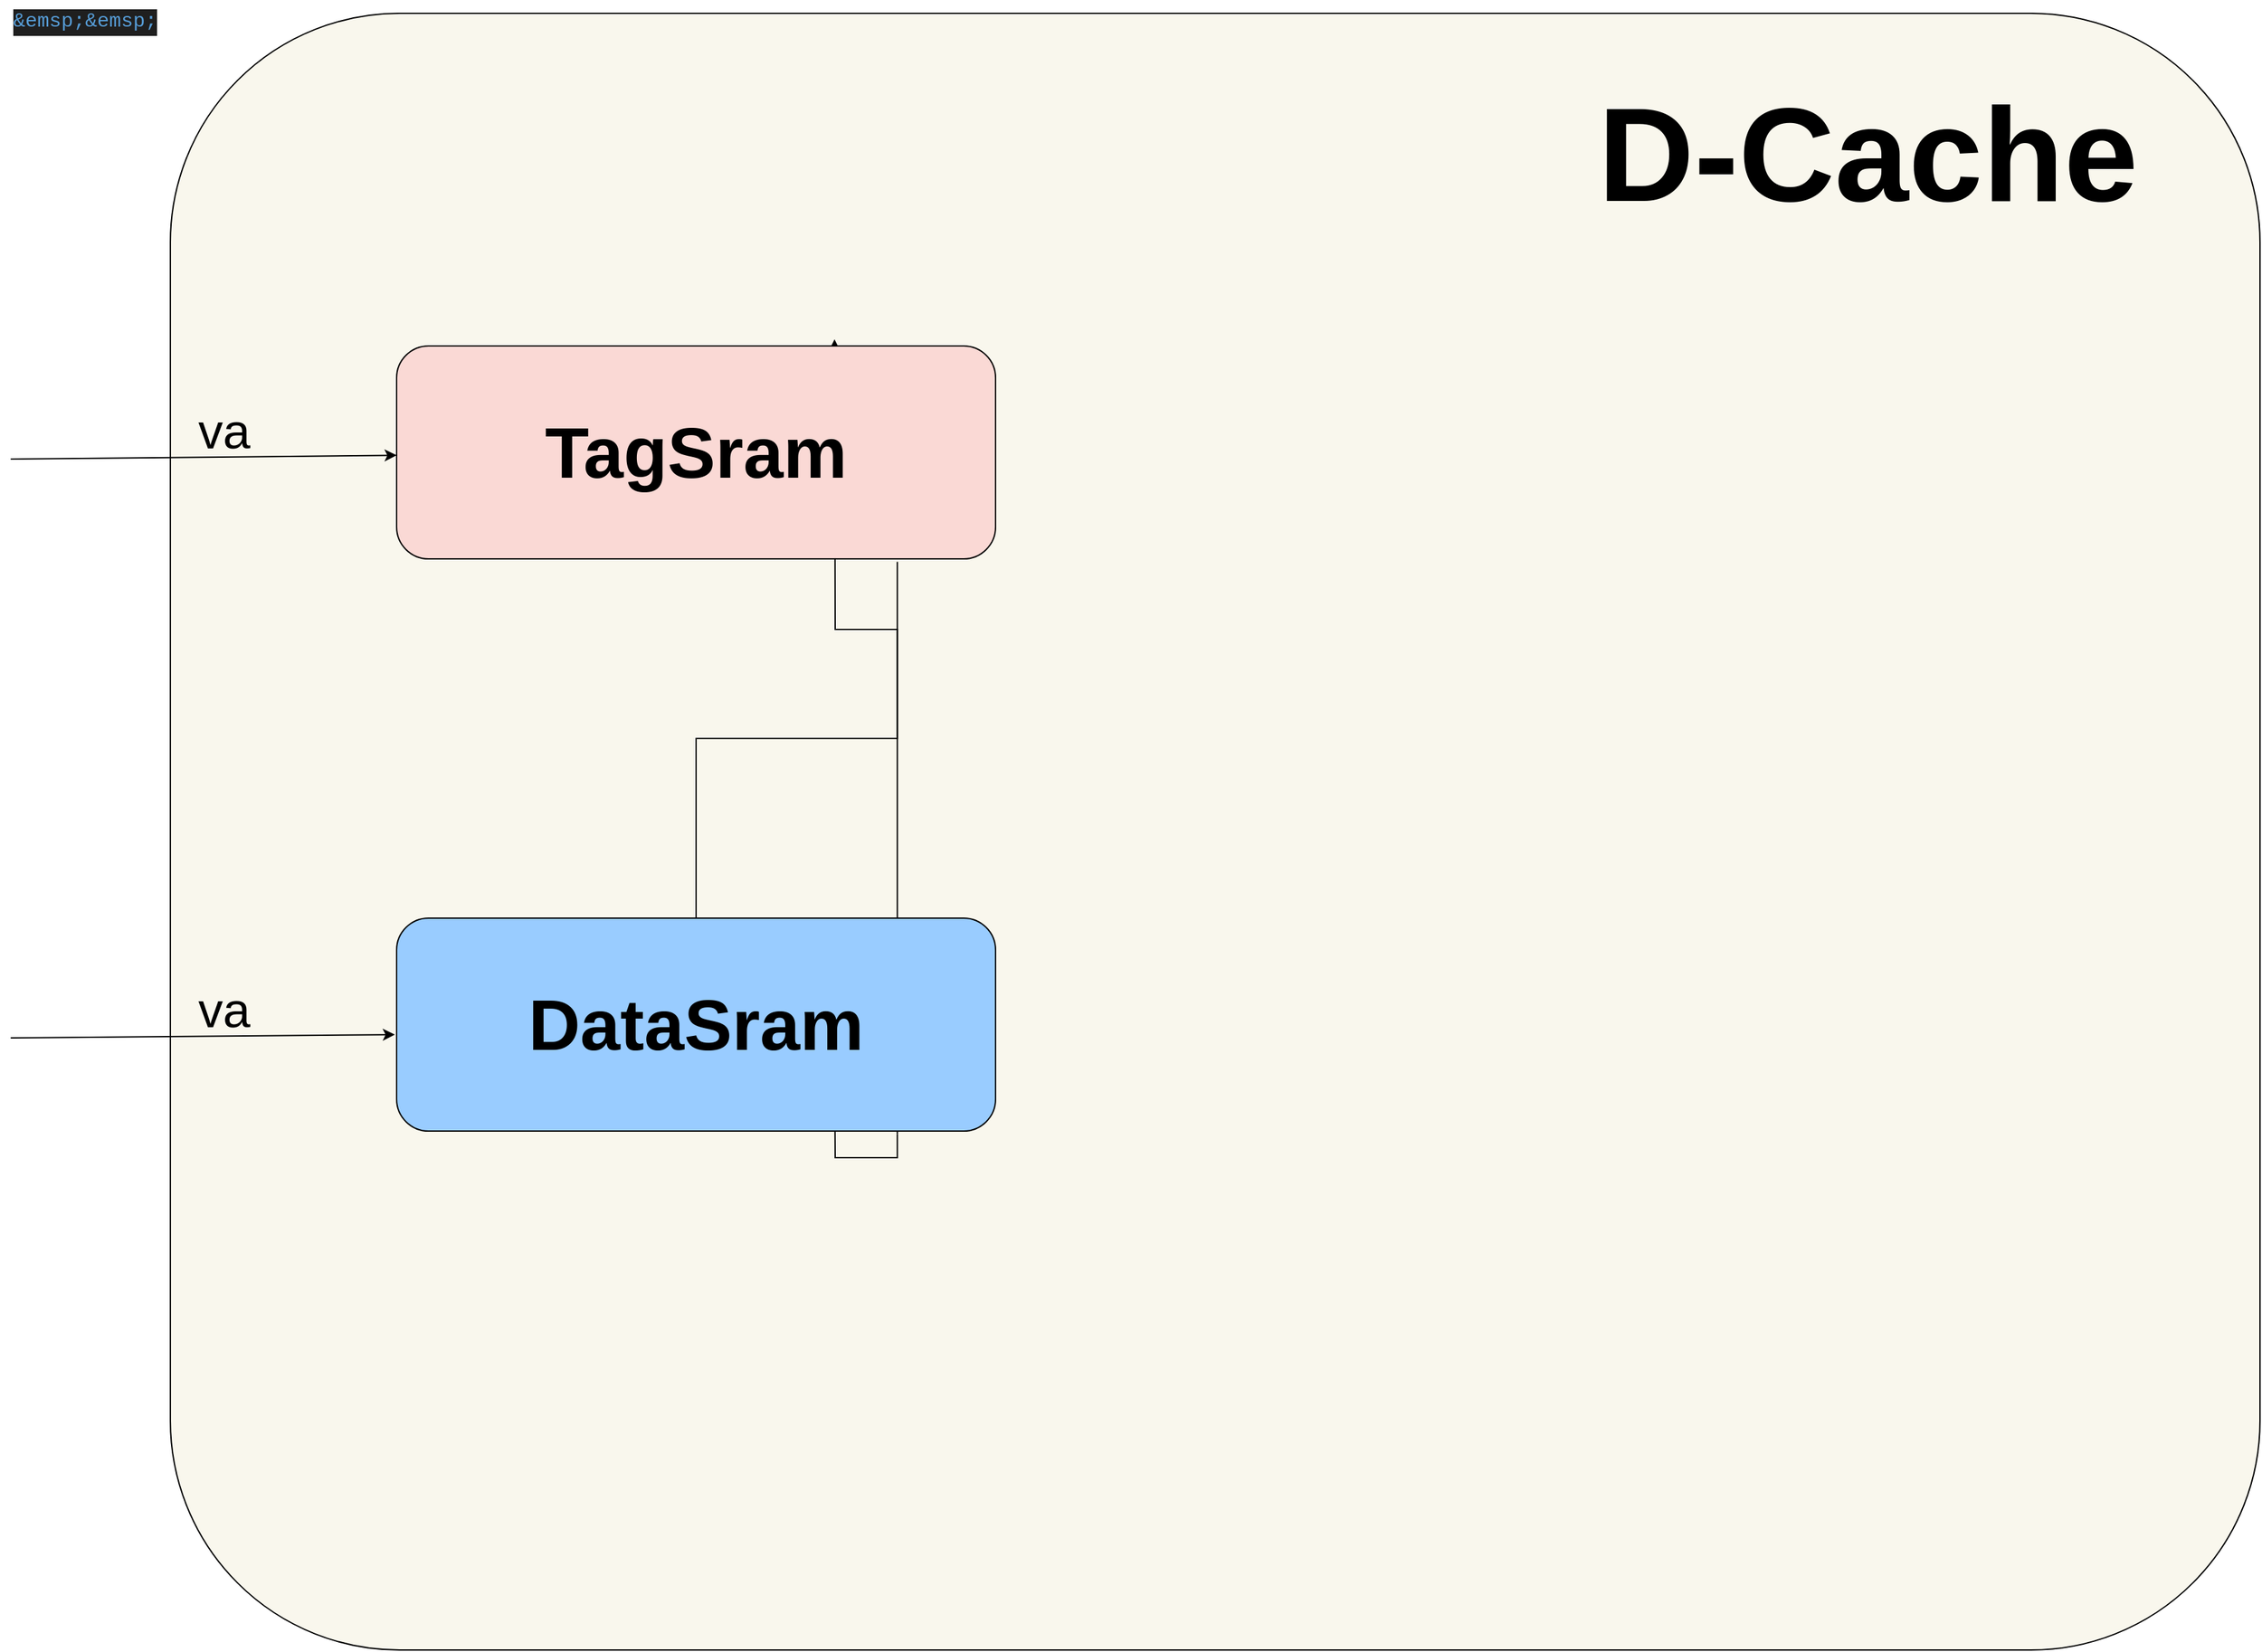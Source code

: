<mxfile>
    <diagram name="第 1 页" id="N6iN6V0hHzY832mEbOhE">
        <mxGraphModel dx="1735" dy="870" grid="1" gridSize="10" guides="1" tooltips="1" connect="0" arrows="1" fold="1" page="0" pageScale="1" pageWidth="827" pageHeight="1169" math="0" shadow="0">
            <root>
                <mxCell id="0"/>
                <mxCell id="1" parent="0"/>
                <mxCell id="pp8-QFKgKfyrIBCOwYfq-482" value="" style="rounded=1;whiteSpace=wrap;html=1;fillColor=#f9f7ed;strokeColor=#000000;fontStyle=4;arcSize=14;" parent="1" vertex="1">
                    <mxGeometry x="-980" y="-220" width="1570" height="1230" as="geometry"/>
                </mxCell>
                <mxCell id="pp8-QFKgKfyrIBCOwYfq-484" value="&lt;font size=&quot;1&quot; color=&quot;#000000&quot; style=&quot;&quot;&gt;&lt;b style=&quot;font-size: 100px;&quot;&gt;D-Cache&lt;/b&gt;&lt;/font&gt;" style="text;html=1;align=center;verticalAlign=middle;resizable=0;points=[];autosize=1;strokeColor=none;fillColor=none;fontSize=60;" parent="1" vertex="1">
                    <mxGeometry x="80" y="-180" width="430" height="130" as="geometry"/>
                </mxCell>
                <mxCell id="auRPPHbOvDZTyeZEAKgO-241" style="edgeStyle=orthogonalEdgeStyle;rounded=0;orthogonalLoop=1;jettySize=auto;html=1;exitX=0.836;exitY=1.014;exitDx=0;exitDy=0;exitPerimeter=0;startArrow=none;" parent="1" source="224" edge="1">
                    <mxGeometry relative="1" as="geometry">
                        <mxPoint x="-481" y="-7" as="sourcePoint"/>
                        <mxPoint x="-481" y="25" as="targetPoint"/>
                    </mxGeometry>
                </mxCell>
                <mxCell id="pp8-QFKgKfyrIBCOwYfq-14" value="&lt;b style=&quot;&quot;&gt;&lt;font style=&quot;font-size: 54px;&quot; color=&quot;#000000&quot;&gt;TagSram&lt;/font&gt;&lt;/b&gt;" style="rounded=1;whiteSpace=wrap;html=1;fillColor=#fad9d5;strokeColor=#000000;direction=east;flipV=0;fontSize=18;" parent="1" vertex="1">
                    <mxGeometry x="-810" y="30" width="450" height="160" as="geometry"/>
                </mxCell>
                <mxCell id="219" style="edgeStyle=orthogonalEdgeStyle;rounded=0;orthogonalLoop=1;jettySize=auto;html=1;exitX=0.836;exitY=1.014;exitDx=0;exitDy=0;exitPerimeter=0;startArrow=none;" parent="1" source="224" edge="1">
                    <mxGeometry relative="1" as="geometry">
                        <mxPoint x="-481" y="532" as="sourcePoint"/>
                        <mxPoint x="-481" y="564" as="targetPoint"/>
                    </mxGeometry>
                </mxCell>
                <mxCell id="227" value="&lt;font style=&quot;font-size: 37px;&quot;&gt;va&lt;/font&gt;" style="endArrow=classic;html=1;labelBackgroundColor=none;strokeColor=#000000;fontSize=30;fontColor=#000000;jumpSize=11;" parent="1" target="pp8-QFKgKfyrIBCOwYfq-14" edge="1">
                    <mxGeometry x="0.105" y="18" width="50" height="50" relative="1" as="geometry">
                        <mxPoint x="-1100" y="115" as="sourcePoint"/>
                        <mxPoint x="-630" y="300" as="targetPoint"/>
                        <mxPoint as="offset"/>
                    </mxGeometry>
                </mxCell>
                <mxCell id="229" value="&lt;font style=&quot;font-size: 37px;&quot;&gt;va&lt;/font&gt;" style="endArrow=classic;html=1;labelBackgroundColor=none;strokeColor=#000000;fontSize=30;fontColor=#000000;jumpSize=11;entryX=-0.003;entryY=0.547;entryDx=0;entryDy=0;entryPerimeter=0;" parent="1" edge="1" target="224">
                    <mxGeometry x="0.11" y="19" width="50" height="50" relative="1" as="geometry">
                        <mxPoint x="-1100" y="550" as="sourcePoint"/>
                        <mxPoint x="-810" y="550" as="targetPoint"/>
                        <Array as="points"/>
                        <mxPoint as="offset"/>
                    </mxGeometry>
                </mxCell>
                <mxCell id="240" value="&lt;div style=&quot;color: rgb(204, 204, 204); background-color: rgb(31, 31, 31); font-family: Consolas, &amp;quot;Courier New&amp;quot;, monospace; font-weight: normal; font-size: 15px; line-height: 20px;&quot;&gt;&lt;div&gt;&lt;span style=&quot;color: #569cd6;&quot;&gt;&amp;amp;emsp;&amp;amp;emsp;&lt;/span&gt;&lt;/div&gt;&lt;/div&gt;" style="text;whiteSpace=wrap;html=1;" parent="1" vertex="1">
                    <mxGeometry x="-1100" y="-230" width="130" height="40" as="geometry"/>
                </mxCell>
                <mxCell id="241" value="" style="edgeStyle=orthogonalEdgeStyle;rounded=0;orthogonalLoop=1;jettySize=auto;html=1;exitX=0.836;exitY=1.014;exitDx=0;exitDy=0;exitPerimeter=0;startArrow=none;endArrow=none;" edge="1" parent="1" source="pp8-QFKgKfyrIBCOwYfq-14" target="224">
                    <mxGeometry relative="1" as="geometry">
                        <mxPoint x="-433.8" y="192.24" as="sourcePoint"/>
                        <mxPoint x="-481.0" y="25" as="targetPoint"/>
                    </mxGeometry>
                </mxCell>
                <mxCell id="224" value="&lt;b style=&quot;&quot;&gt;&lt;font style=&quot;font-size: 54px;&quot; color=&quot;#000000&quot;&gt;DataSram&lt;/font&gt;&lt;/b&gt;" style="rounded=1;whiteSpace=wrap;html=1;fillColor=#99CCFF;strokeColor=#000000;direction=east;flipV=0;fontSize=18;" parent="1" vertex="1">
                    <mxGeometry x="-810" y="460" width="450" height="160" as="geometry"/>
                </mxCell>
            </root>
        </mxGraphModel>
    </diagram>
</mxfile>